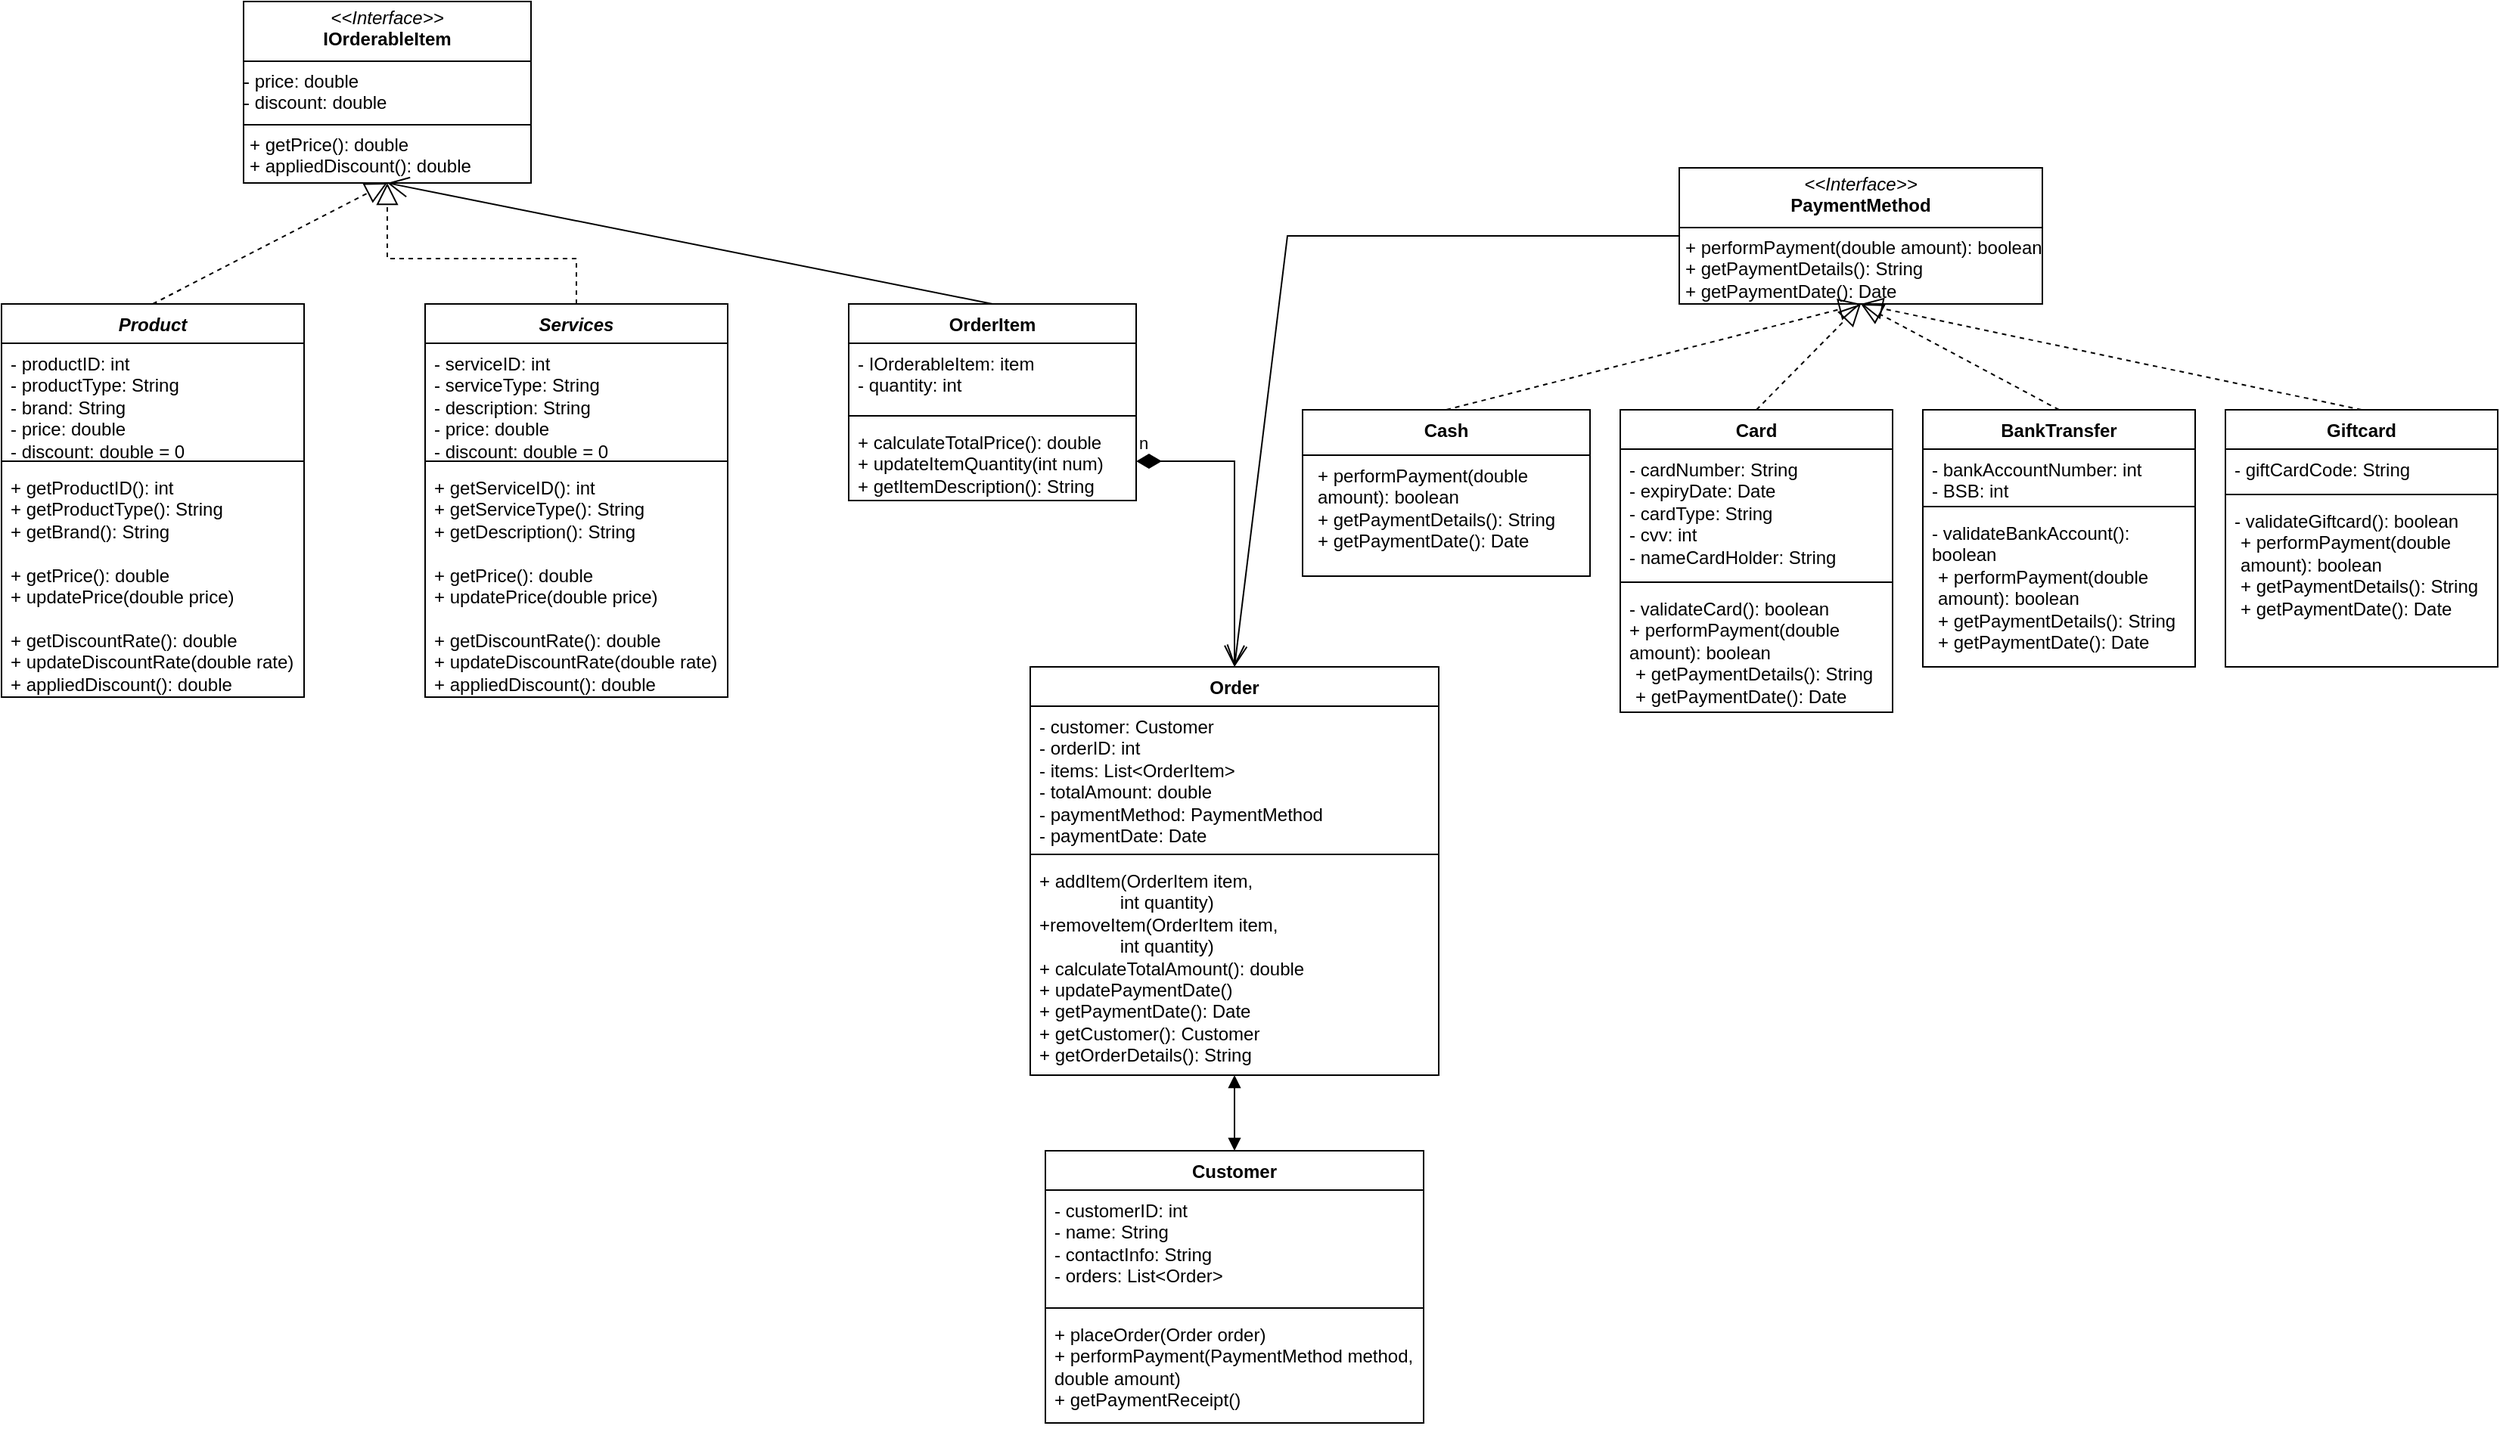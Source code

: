 <mxfile version="24.7.7">
  <diagram id="C5RBs43oDa-KdzZeNtuy" name="Page-1">
    <mxGraphModel dx="1062" dy="660" grid="1" gridSize="10" guides="1" tooltips="1" connect="1" arrows="1" fold="1" page="1" pageScale="1" pageWidth="827" pageHeight="1169" math="0" shadow="0">
      <root>
        <mxCell id="WIyWlLk6GJQsqaUBKTNV-0" />
        <mxCell id="WIyWlLk6GJQsqaUBKTNV-1" parent="WIyWlLk6GJQsqaUBKTNV-0" />
        <mxCell id="La_RRNZVuLIvbcE8odbd-0" value="&lt;i&gt;Product&lt;/i&gt;" style="swimlane;fontStyle=1;align=center;verticalAlign=top;childLayout=stackLayout;horizontal=1;startSize=26;horizontalStack=0;resizeParent=1;resizeParentMax=0;resizeLast=0;collapsible=1;marginBottom=0;whiteSpace=wrap;html=1;" parent="WIyWlLk6GJQsqaUBKTNV-1" vertex="1">
          <mxGeometry y="240" width="200" height="260" as="geometry" />
        </mxCell>
        <mxCell id="La_RRNZVuLIvbcE8odbd-1" value="&lt;div&gt;- productID: int&lt;/div&gt;- productType: String&lt;div&gt;- brand: String&lt;br&gt;&lt;div&gt;- price: double&lt;/div&gt;&lt;/div&gt;&lt;div&gt;- discount: double = 0&lt;/div&gt;" style="text;strokeColor=none;fillColor=none;align=left;verticalAlign=top;spacingLeft=4;spacingRight=4;overflow=hidden;rotatable=0;points=[[0,0.5],[1,0.5]];portConstraint=eastwest;whiteSpace=wrap;html=1;" parent="La_RRNZVuLIvbcE8odbd-0" vertex="1">
          <mxGeometry y="26" width="200" height="74" as="geometry" />
        </mxCell>
        <mxCell id="La_RRNZVuLIvbcE8odbd-2" value="" style="line;strokeWidth=1;fillColor=none;align=left;verticalAlign=middle;spacingTop=-1;spacingLeft=3;spacingRight=3;rotatable=0;labelPosition=right;points=[];portConstraint=eastwest;strokeColor=inherit;" parent="La_RRNZVuLIvbcE8odbd-0" vertex="1">
          <mxGeometry y="100" width="200" height="8" as="geometry" />
        </mxCell>
        <mxCell id="La_RRNZVuLIvbcE8odbd-3" value="&lt;div&gt;+ getProductID(): int&lt;/div&gt;&lt;div&gt;&lt;span style=&quot;background-color: initial;&quot;&gt;+ getProductType(): String&lt;/span&gt;&lt;br&gt;&lt;/div&gt;&lt;div&gt;&lt;div&gt;+ getBrand(): String&lt;/div&gt;&lt;/div&gt;&lt;div&gt;&lt;span style=&quot;background-color: initial;&quot;&gt;&lt;br&gt;&lt;/span&gt;&lt;/div&gt;&lt;div&gt;&lt;div&gt;+ getPrice(): double&lt;/div&gt;&lt;div&gt;+ updatePrice(double price)&lt;/div&gt;&lt;div&gt;&lt;br&gt;&lt;/div&gt;&lt;div&gt;+ getDiscountRate(): double&lt;/div&gt;&lt;div&gt;+ updateDiscountRate(double rate)&lt;/div&gt;&lt;div&gt;+ appliedDiscount(): double&lt;/div&gt;&lt;/div&gt;" style="text;strokeColor=none;fillColor=none;align=left;verticalAlign=top;spacingLeft=4;spacingRight=4;overflow=hidden;rotatable=0;points=[[0,0.5],[1,0.5]];portConstraint=eastwest;whiteSpace=wrap;html=1;" parent="La_RRNZVuLIvbcE8odbd-0" vertex="1">
          <mxGeometry y="108" width="200" height="152" as="geometry" />
        </mxCell>
        <mxCell id="La_RRNZVuLIvbcE8odbd-4" value="&lt;i&gt;Services&lt;/i&gt;" style="swimlane;fontStyle=1;align=center;verticalAlign=top;childLayout=stackLayout;horizontal=1;startSize=26;horizontalStack=0;resizeParent=1;resizeParentMax=0;resizeLast=0;collapsible=1;marginBottom=0;whiteSpace=wrap;html=1;" parent="WIyWlLk6GJQsqaUBKTNV-1" vertex="1">
          <mxGeometry x="280" y="240" width="200" height="260" as="geometry" />
        </mxCell>
        <mxCell id="La_RRNZVuLIvbcE8odbd-5" value="- serviceID: int&amp;nbsp;&lt;div&gt;- serviceType: String&lt;br&gt;&lt;div&gt;- description: String&amp;nbsp;&lt;/div&gt;&lt;div&gt;- price: double&lt;/div&gt;&lt;/div&gt;&lt;div&gt;- discount: double = 0&lt;/div&gt;" style="text;strokeColor=none;fillColor=none;align=left;verticalAlign=top;spacingLeft=4;spacingRight=4;overflow=hidden;rotatable=0;points=[[0,0.5],[1,0.5]];portConstraint=eastwest;whiteSpace=wrap;html=1;" parent="La_RRNZVuLIvbcE8odbd-4" vertex="1">
          <mxGeometry y="26" width="200" height="74" as="geometry" />
        </mxCell>
        <mxCell id="La_RRNZVuLIvbcE8odbd-6" value="" style="line;strokeWidth=1;fillColor=none;align=left;verticalAlign=middle;spacingTop=-1;spacingLeft=3;spacingRight=3;rotatable=0;labelPosition=right;points=[];portConstraint=eastwest;strokeColor=inherit;" parent="La_RRNZVuLIvbcE8odbd-4" vertex="1">
          <mxGeometry y="100" width="200" height="8" as="geometry" />
        </mxCell>
        <mxCell id="La_RRNZVuLIvbcE8odbd-7" value="+ getServiceID(): int&lt;div&gt;+ getServiceType(): String&lt;/div&gt;&lt;div&gt;+ getDescription(): String&lt;/div&gt;&lt;div&gt;&lt;div&gt;&lt;br&gt;&lt;/div&gt;&lt;div&gt;+ getPrice(): double&lt;/div&gt;&lt;div&gt;+ updatePrice(double price)&lt;/div&gt;&lt;div&gt;&lt;br&gt;&lt;/div&gt;&lt;div&gt;+ getDiscountRate(): double&lt;/div&gt;&lt;div&gt;+ updateDiscountRate(double rate)&lt;/div&gt;&lt;div&gt;+ appliedDiscount(): double&lt;/div&gt;&lt;div&gt;&lt;br&gt;&lt;/div&gt;&lt;/div&gt;" style="text;strokeColor=none;fillColor=none;align=left;verticalAlign=top;spacingLeft=4;spacingRight=4;overflow=hidden;rotatable=0;points=[[0,0.5],[1,0.5]];portConstraint=eastwest;whiteSpace=wrap;html=1;" parent="La_RRNZVuLIvbcE8odbd-4" vertex="1">
          <mxGeometry y="108" width="200" height="152" as="geometry" />
        </mxCell>
        <mxCell id="La_RRNZVuLIvbcE8odbd-8" value="Customer" style="swimlane;fontStyle=1;align=center;verticalAlign=top;childLayout=stackLayout;horizontal=1;startSize=26;horizontalStack=0;resizeParent=1;resizeParentMax=0;resizeLast=0;collapsible=1;marginBottom=0;whiteSpace=wrap;html=1;" parent="WIyWlLk6GJQsqaUBKTNV-1" vertex="1">
          <mxGeometry x="690" y="800" width="250" height="180" as="geometry" />
        </mxCell>
        <mxCell id="La_RRNZVuLIvbcE8odbd-9" value="&lt;div&gt;- customerID: int&lt;/div&gt;&lt;div&gt;- name: String&lt;/div&gt;&lt;div&gt;- contactInfo: String&lt;/div&gt;- orders: List&amp;lt;Order&amp;gt;" style="text;strokeColor=none;fillColor=none;align=left;verticalAlign=top;spacingLeft=4;spacingRight=4;overflow=hidden;rotatable=0;points=[[0,0.5],[1,0.5]];portConstraint=eastwest;whiteSpace=wrap;html=1;" parent="La_RRNZVuLIvbcE8odbd-8" vertex="1">
          <mxGeometry y="26" width="250" height="74" as="geometry" />
        </mxCell>
        <mxCell id="La_RRNZVuLIvbcE8odbd-10" value="" style="line;strokeWidth=1;fillColor=none;align=left;verticalAlign=middle;spacingTop=-1;spacingLeft=3;spacingRight=3;rotatable=0;labelPosition=right;points=[];portConstraint=eastwest;strokeColor=inherit;" parent="La_RRNZVuLIvbcE8odbd-8" vertex="1">
          <mxGeometry y="100" width="250" height="8" as="geometry" />
        </mxCell>
        <mxCell id="La_RRNZVuLIvbcE8odbd-11" value="&lt;div&gt;+ placeOrder(Order order)&lt;/div&gt;&lt;div&gt;+ performPayment(PaymentMethod method, double amount)&lt;/div&gt;&lt;div&gt;+ getPaymentReceipt(&lt;span style=&quot;background-color: initial;&quot;&gt;)&lt;/span&gt;&lt;/div&gt;" style="text;strokeColor=none;fillColor=none;align=left;verticalAlign=top;spacingLeft=4;spacingRight=4;overflow=hidden;rotatable=0;points=[[0,0.5],[1,0.5]];portConstraint=eastwest;whiteSpace=wrap;html=1;" parent="La_RRNZVuLIvbcE8odbd-8" vertex="1">
          <mxGeometry y="108" width="250" height="72" as="geometry" />
        </mxCell>
        <mxCell id="aj6CpD3JHdMNbLfAdznn-0" value="&lt;p style=&quot;margin:0px;margin-top:4px;text-align:center;&quot;&gt;&lt;i&gt;&amp;lt;&amp;lt;Interface&amp;gt;&amp;gt;&lt;/i&gt;&lt;br&gt;&lt;b&gt;IOrderableItem&lt;/b&gt;&lt;/p&gt;&lt;hr size=&quot;1&quot; style=&quot;border-style:solid;&quot;&gt;&lt;div&gt;- price: double&lt;/div&gt;&lt;div&gt;- discount: double&amp;nbsp;&lt;/div&gt;&lt;hr size=&quot;1&quot; style=&quot;border-style:solid;&quot;&gt;&lt;p style=&quot;margin: 0px 0px 0px 4px;&quot;&gt;+ getPrice(): double&lt;/p&gt;&lt;p style=&quot;margin: 0px 0px 0px 4px;&quot;&gt;+ appliedDiscount(): double&lt;/p&gt;" style="verticalAlign=top;align=left;overflow=fill;html=1;whiteSpace=wrap;" vertex="1" parent="WIyWlLk6GJQsqaUBKTNV-1">
          <mxGeometry x="160" y="40" width="190" height="120" as="geometry" />
        </mxCell>
        <mxCell id="aj6CpD3JHdMNbLfAdznn-6" value="" style="endArrow=block;dashed=1;endFill=0;endSize=12;html=1;rounded=0;exitX=0.5;exitY=0;exitDx=0;exitDy=0;entryX=0.5;entryY=1;entryDx=0;entryDy=0;" edge="1" parent="WIyWlLk6GJQsqaUBKTNV-1" source="La_RRNZVuLIvbcE8odbd-0" target="aj6CpD3JHdMNbLfAdznn-0">
          <mxGeometry width="160" relative="1" as="geometry">
            <mxPoint x="50" y="210" as="sourcePoint" />
            <mxPoint x="340" y="240" as="targetPoint" />
          </mxGeometry>
        </mxCell>
        <mxCell id="aj6CpD3JHdMNbLfAdznn-7" value="" style="endArrow=block;dashed=1;endFill=0;endSize=12;html=1;rounded=0;exitX=0.5;exitY=0;exitDx=0;exitDy=0;entryX=0.5;entryY=1;entryDx=0;entryDy=0;" edge="1" parent="WIyWlLk6GJQsqaUBKTNV-1" source="La_RRNZVuLIvbcE8odbd-4" target="aj6CpD3JHdMNbLfAdznn-0">
          <mxGeometry width="160" relative="1" as="geometry">
            <mxPoint x="410" y="290" as="sourcePoint" />
            <mxPoint x="250" y="190" as="targetPoint" />
            <Array as="points">
              <mxPoint x="380" y="210" />
              <mxPoint x="255" y="210" />
            </Array>
          </mxGeometry>
        </mxCell>
        <mxCell id="aj6CpD3JHdMNbLfAdznn-12" value="OrderItem" style="swimlane;fontStyle=1;align=center;verticalAlign=top;childLayout=stackLayout;horizontal=1;startSize=26;horizontalStack=0;resizeParent=1;resizeParentMax=0;resizeLast=0;collapsible=1;marginBottom=0;whiteSpace=wrap;html=1;" vertex="1" parent="WIyWlLk6GJQsqaUBKTNV-1">
          <mxGeometry x="560" y="240" width="190" height="130" as="geometry" />
        </mxCell>
        <mxCell id="aj6CpD3JHdMNbLfAdznn-13" value="- IOrderableItem: item&lt;div&gt;- quantity: int&lt;/div&gt;" style="text;strokeColor=none;fillColor=none;align=left;verticalAlign=top;spacingLeft=4;spacingRight=4;overflow=hidden;rotatable=0;points=[[0,0.5],[1,0.5]];portConstraint=eastwest;whiteSpace=wrap;html=1;" vertex="1" parent="aj6CpD3JHdMNbLfAdznn-12">
          <mxGeometry y="26" width="190" height="44" as="geometry" />
        </mxCell>
        <mxCell id="aj6CpD3JHdMNbLfAdznn-14" value="" style="line;strokeWidth=1;fillColor=none;align=left;verticalAlign=middle;spacingTop=-1;spacingLeft=3;spacingRight=3;rotatable=0;labelPosition=right;points=[];portConstraint=eastwest;strokeColor=inherit;" vertex="1" parent="aj6CpD3JHdMNbLfAdznn-12">
          <mxGeometry y="70" width="190" height="8" as="geometry" />
        </mxCell>
        <mxCell id="aj6CpD3JHdMNbLfAdznn-15" value="+ calculateTotalPrice(): double&lt;div&gt;+ updateItemQuantity(int num)&lt;br&gt;&lt;div&gt;+ getItemDescription(): String&lt;br&gt;&lt;div&gt;&lt;br&gt;&lt;/div&gt;&lt;/div&gt;&lt;/div&gt;" style="text;strokeColor=none;fillColor=none;align=left;verticalAlign=top;spacingLeft=4;spacingRight=4;overflow=hidden;rotatable=0;points=[[0,0.5],[1,0.5]];portConstraint=eastwest;whiteSpace=wrap;html=1;" vertex="1" parent="aj6CpD3JHdMNbLfAdznn-12">
          <mxGeometry y="78" width="190" height="52" as="geometry" />
        </mxCell>
        <mxCell id="aj6CpD3JHdMNbLfAdznn-17" value="" style="endArrow=open;endFill=1;endSize=12;html=1;rounded=0;exitX=0.5;exitY=0;exitDx=0;exitDy=0;entryX=0.5;entryY=1;entryDx=0;entryDy=0;" edge="1" parent="WIyWlLk6GJQsqaUBKTNV-1" source="aj6CpD3JHdMNbLfAdznn-12" target="aj6CpD3JHdMNbLfAdznn-0">
          <mxGeometry width="160" relative="1" as="geometry">
            <mxPoint x="610" y="150" as="sourcePoint" />
            <mxPoint x="480" y="150" as="targetPoint" />
          </mxGeometry>
        </mxCell>
        <mxCell id="aj6CpD3JHdMNbLfAdznn-18" value="Order" style="swimlane;fontStyle=1;align=center;verticalAlign=top;childLayout=stackLayout;horizontal=1;startSize=26;horizontalStack=0;resizeParent=1;resizeParentMax=0;resizeLast=0;collapsible=1;marginBottom=0;whiteSpace=wrap;html=1;" vertex="1" parent="WIyWlLk6GJQsqaUBKTNV-1">
          <mxGeometry x="680" y="480" width="270" height="270" as="geometry" />
        </mxCell>
        <mxCell id="aj6CpD3JHdMNbLfAdznn-19" value="&lt;div&gt;- customer: Customer&lt;/div&gt;&lt;div&gt;- orderID: int&lt;/div&gt;- items&lt;span style=&quot;background-color: initial;&quot;&gt;: List&amp;lt;OrderItem&amp;gt;&amp;nbsp;&lt;/span&gt;&lt;div&gt;&lt;span style=&quot;background-color: initial;&quot;&gt;- totalAmount: double&amp;nbsp;&lt;/span&gt;&lt;/div&gt;&lt;div&gt;&lt;span style=&quot;background-color: initial;&quot;&gt;- paymentMethod: PaymentMethod&lt;/span&gt;&lt;/div&gt;&lt;div&gt;-&lt;span style=&quot;background-color: initial;&quot;&gt;&amp;nbsp;payment&lt;/span&gt;&lt;span style=&quot;background-color: initial;&quot;&gt;Date: Date&lt;/span&gt;&lt;br&gt;&lt;/div&gt;" style="text;strokeColor=none;fillColor=none;align=left;verticalAlign=top;spacingLeft=4;spacingRight=4;overflow=hidden;rotatable=0;points=[[0,0.5],[1,0.5]];portConstraint=eastwest;whiteSpace=wrap;html=1;" vertex="1" parent="aj6CpD3JHdMNbLfAdznn-18">
          <mxGeometry y="26" width="270" height="94" as="geometry" />
        </mxCell>
        <mxCell id="aj6CpD3JHdMNbLfAdznn-20" value="" style="line;strokeWidth=1;fillColor=none;align=left;verticalAlign=middle;spacingTop=-1;spacingLeft=3;spacingRight=3;rotatable=0;labelPosition=right;points=[];portConstraint=eastwest;strokeColor=inherit;" vertex="1" parent="aj6CpD3JHdMNbLfAdznn-18">
          <mxGeometry y="120" width="270" height="8" as="geometry" />
        </mxCell>
        <mxCell id="aj6CpD3JHdMNbLfAdznn-21" value="+ addItem(OrderItem item,&lt;div&gt;&lt;span style=&quot;white-space: pre;&quot;&gt;&#x9;&lt;/span&gt;&lt;span style=&quot;white-space: pre;&quot;&gt;&#x9;&lt;/span&gt;int quantity)&lt;/div&gt;&lt;div&gt;+removeItem(&lt;span style=&quot;background-color: initial;&quot;&gt;OrderItem item,&lt;/span&gt;&lt;/div&gt;&lt;div&gt;&lt;span style=&quot;white-space: pre;&quot;&gt;&#x9;&lt;/span&gt;&lt;span style=&quot;white-space: pre;&quot;&gt;&#x9;&lt;/span&gt;int quantity)&lt;/div&gt;&lt;div&gt;+ calculateTotalAmount(): double&lt;/div&gt;&lt;div&gt;+ updatePaymentDate()&lt;/div&gt;&lt;div&gt;+ getPaymentDate(): Date&lt;/div&gt;&lt;div&gt;+ getCustomer(): Customer&lt;/div&gt;&lt;div&gt;+ getOrderDetails(): String&lt;/div&gt;" style="text;strokeColor=none;fillColor=none;align=left;verticalAlign=top;spacingLeft=4;spacingRight=4;overflow=hidden;rotatable=0;points=[[0,0.5],[1,0.5]];portConstraint=eastwest;whiteSpace=wrap;html=1;" vertex="1" parent="aj6CpD3JHdMNbLfAdznn-18">
          <mxGeometry y="128" width="270" height="142" as="geometry" />
        </mxCell>
        <mxCell id="aj6CpD3JHdMNbLfAdznn-31" value="&lt;p style=&quot;margin:0px;margin-top:4px;text-align:center;&quot;&gt;&lt;i&gt;&amp;lt;&amp;lt;Interface&amp;gt;&amp;gt;&lt;/i&gt;&lt;br&gt;&lt;b&gt;PaymentMethod&lt;/b&gt;&lt;/p&gt;&lt;hr size=&quot;1&quot; style=&quot;border-style:solid;&quot;&gt;&lt;p style=&quot;margin: 0px 0px 0px 4px;&quot;&gt;+ performPayment(double amount):&lt;span style=&quot;background-color: initial;&quot;&gt;&amp;nbsp;&lt;/span&gt;&lt;span style=&quot;background-color: initial;&quot;&gt;boolean&lt;/span&gt;&lt;/p&gt;&lt;p style=&quot;margin: 0px 0px 0px 4px;&quot;&gt;+ getPaymentDetails():&amp;nbsp;&lt;span style=&quot;background-color: initial;&quot;&gt;String&lt;/span&gt;&lt;/p&gt;&lt;p style=&quot;margin: 0px 0px 0px 4px;&quot;&gt;&lt;span style=&quot;background-color: initial;&quot;&gt;+ getPaymentDate(): Date&lt;/span&gt;&lt;/p&gt;" style="verticalAlign=top;align=left;overflow=fill;html=1;whiteSpace=wrap;" vertex="1" parent="WIyWlLk6GJQsqaUBKTNV-1">
          <mxGeometry x="1109" y="150" width="240" height="90" as="geometry" />
        </mxCell>
        <mxCell id="aj6CpD3JHdMNbLfAdznn-37" value="Card" style="swimlane;fontStyle=1;align=center;verticalAlign=top;childLayout=stackLayout;horizontal=1;startSize=26;horizontalStack=0;resizeParent=1;resizeParentMax=0;resizeLast=0;collapsible=1;marginBottom=0;whiteSpace=wrap;html=1;" vertex="1" parent="WIyWlLk6GJQsqaUBKTNV-1">
          <mxGeometry x="1070" y="310" width="180" height="200" as="geometry" />
        </mxCell>
        <mxCell id="aj6CpD3JHdMNbLfAdznn-38" value="- cardNumber: String&lt;div&gt;- expiryDate: Date&lt;/div&gt;&lt;div&gt;- cardType: String&amp;nbsp;&lt;/div&gt;&lt;div&gt;- cvv: int&lt;/div&gt;&lt;div&gt;- nameCardHolder: String&lt;/div&gt;" style="text;strokeColor=none;fillColor=none;align=left;verticalAlign=top;spacingLeft=4;spacingRight=4;overflow=hidden;rotatable=0;points=[[0,0.5],[1,0.5]];portConstraint=eastwest;whiteSpace=wrap;html=1;" vertex="1" parent="aj6CpD3JHdMNbLfAdznn-37">
          <mxGeometry y="26" width="180" height="84" as="geometry" />
        </mxCell>
        <mxCell id="aj6CpD3JHdMNbLfAdznn-39" value="" style="line;strokeWidth=1;fillColor=none;align=left;verticalAlign=middle;spacingTop=-1;spacingLeft=3;spacingRight=3;rotatable=0;labelPosition=right;points=[];portConstraint=eastwest;strokeColor=inherit;" vertex="1" parent="aj6CpD3JHdMNbLfAdznn-37">
          <mxGeometry y="110" width="180" height="8" as="geometry" />
        </mxCell>
        <mxCell id="aj6CpD3JHdMNbLfAdznn-40" value="- validateCard(): boolean&lt;div&gt;&lt;span style=&quot;background-color: initial;&quot;&gt;+ performPayment(double amount):&lt;/span&gt;&lt;span style=&quot;background-color: initial;&quot;&gt;&amp;nbsp;&lt;/span&gt;&lt;span style=&quot;background-color: initial;&quot;&gt;boolean&lt;/span&gt;&lt;div&gt;&lt;p style=&quot;margin: 0px 0px 0px 4px;&quot;&gt;+ getPaymentDetails():&amp;nbsp;&lt;span style=&quot;background-color: initial;&quot;&gt;String&lt;/span&gt;&lt;/p&gt;&lt;p style=&quot;margin: 0px 0px 0px 4px;&quot;&gt;+ getPaymentDate(): Date&lt;span style=&quot;background-color: initial;&quot;&gt;&lt;br&gt;&lt;/span&gt;&lt;/p&gt;&lt;/div&gt;&lt;/div&gt;" style="text;strokeColor=none;fillColor=none;align=left;verticalAlign=top;spacingLeft=4;spacingRight=4;overflow=hidden;rotatable=0;points=[[0,0.5],[1,0.5]];portConstraint=eastwest;whiteSpace=wrap;html=1;" vertex="1" parent="aj6CpD3JHdMNbLfAdznn-37">
          <mxGeometry y="118" width="180" height="82" as="geometry" />
        </mxCell>
        <mxCell id="aj6CpD3JHdMNbLfAdznn-41" value="Cash" style="swimlane;fontStyle=1;align=center;verticalAlign=top;childLayout=stackLayout;horizontal=1;startSize=30;horizontalStack=0;resizeParent=1;resizeParentMax=0;resizeLast=0;collapsible=1;marginBottom=0;whiteSpace=wrap;html=1;" vertex="1" parent="WIyWlLk6GJQsqaUBKTNV-1">
          <mxGeometry x="860" y="310" width="190" height="110" as="geometry">
            <mxRectangle x="860" y="310" width="70" height="30" as="alternateBounds" />
          </mxGeometry>
        </mxCell>
        <mxCell id="aj6CpD3JHdMNbLfAdznn-44" value="&lt;p style=&quot;margin: 0px 0px 0px 4px;&quot;&gt;+ performPayment(double amount):&lt;span style=&quot;background-color: initial;&quot;&gt;&amp;nbsp;&lt;/span&gt;&lt;span style=&quot;background-color: initial;&quot;&gt;boolean&lt;/span&gt;&lt;/p&gt;&lt;p style=&quot;margin: 0px 0px 0px 4px;&quot;&gt;+ getPaymentDetails():&amp;nbsp;&lt;span style=&quot;background-color: initial;&quot;&gt;String&lt;/span&gt;&lt;/p&gt;&lt;p style=&quot;margin: 0px 0px 0px 4px;&quot;&gt;+ getPaymentDate(): Date&lt;span style=&quot;background-color: initial;&quot;&gt;&lt;br&gt;&lt;/span&gt;&lt;/p&gt;" style="text;strokeColor=none;fillColor=none;align=left;verticalAlign=top;spacingLeft=4;spacingRight=4;overflow=hidden;rotatable=0;points=[[0,0.5],[1,0.5]];portConstraint=eastwest;whiteSpace=wrap;html=1;" vertex="1" parent="aj6CpD3JHdMNbLfAdznn-41">
          <mxGeometry y="30" width="190" height="80" as="geometry" />
        </mxCell>
        <mxCell id="aj6CpD3JHdMNbLfAdznn-45" value="BankTransfer" style="swimlane;fontStyle=1;align=center;verticalAlign=top;childLayout=stackLayout;horizontal=1;startSize=26;horizontalStack=0;resizeParent=1;resizeParentMax=0;resizeLast=0;collapsible=1;marginBottom=0;whiteSpace=wrap;html=1;" vertex="1" parent="WIyWlLk6GJQsqaUBKTNV-1">
          <mxGeometry x="1270" y="310" width="180" height="170" as="geometry" />
        </mxCell>
        <mxCell id="aj6CpD3JHdMNbLfAdznn-46" value="- bankAccountNumber: int&lt;div&gt;- BSB: int&lt;/div&gt;" style="text;strokeColor=none;fillColor=none;align=left;verticalAlign=top;spacingLeft=4;spacingRight=4;overflow=hidden;rotatable=0;points=[[0,0.5],[1,0.5]];portConstraint=eastwest;whiteSpace=wrap;html=1;" vertex="1" parent="aj6CpD3JHdMNbLfAdznn-45">
          <mxGeometry y="26" width="180" height="34" as="geometry" />
        </mxCell>
        <mxCell id="aj6CpD3JHdMNbLfAdznn-47" value="" style="line;strokeWidth=1;fillColor=none;align=left;verticalAlign=middle;spacingTop=-1;spacingLeft=3;spacingRight=3;rotatable=0;labelPosition=right;points=[];portConstraint=eastwest;strokeColor=inherit;" vertex="1" parent="aj6CpD3JHdMNbLfAdznn-45">
          <mxGeometry y="60" width="180" height="8" as="geometry" />
        </mxCell>
        <mxCell id="aj6CpD3JHdMNbLfAdznn-48" value="- validateBankAccount(): boolean&lt;div&gt;&lt;p style=&quot;margin: 0px 0px 0px 4px;&quot;&gt;+ performPayment(double amount):&lt;span style=&quot;background-color: initial;&quot;&gt;&amp;nbsp;&lt;/span&gt;&lt;span style=&quot;background-color: initial;&quot;&gt;boolean&lt;/span&gt;&lt;/p&gt;&lt;p style=&quot;margin: 0px 0px 0px 4px;&quot;&gt;+ getPaymentDetails():&amp;nbsp;&lt;span style=&quot;background-color: initial;&quot;&gt;String&lt;/span&gt;&lt;/p&gt;&lt;p style=&quot;margin: 0px 0px 0px 4px;&quot;&gt;+ getPaymentDate(): Date&lt;/p&gt;&lt;/div&gt;" style="text;strokeColor=none;fillColor=none;align=left;verticalAlign=top;spacingLeft=4;spacingRight=4;overflow=hidden;rotatable=0;points=[[0,0.5],[1,0.5]];portConstraint=eastwest;whiteSpace=wrap;html=1;" vertex="1" parent="aj6CpD3JHdMNbLfAdznn-45">
          <mxGeometry y="68" width="180" height="102" as="geometry" />
        </mxCell>
        <mxCell id="aj6CpD3JHdMNbLfAdznn-49" value="Giftcard" style="swimlane;fontStyle=1;align=center;verticalAlign=top;childLayout=stackLayout;horizontal=1;startSize=26;horizontalStack=0;resizeParent=1;resizeParentMax=0;resizeLast=0;collapsible=1;marginBottom=0;whiteSpace=wrap;html=1;" vertex="1" parent="WIyWlLk6GJQsqaUBKTNV-1">
          <mxGeometry x="1470" y="310" width="180" height="170" as="geometry" />
        </mxCell>
        <mxCell id="aj6CpD3JHdMNbLfAdznn-50" value="- giftCardCode: String" style="text;strokeColor=none;fillColor=none;align=left;verticalAlign=top;spacingLeft=4;spacingRight=4;overflow=hidden;rotatable=0;points=[[0,0.5],[1,0.5]];portConstraint=eastwest;whiteSpace=wrap;html=1;" vertex="1" parent="aj6CpD3JHdMNbLfAdznn-49">
          <mxGeometry y="26" width="180" height="26" as="geometry" />
        </mxCell>
        <mxCell id="aj6CpD3JHdMNbLfAdznn-51" value="" style="line;strokeWidth=1;fillColor=none;align=left;verticalAlign=middle;spacingTop=-1;spacingLeft=3;spacingRight=3;rotatable=0;labelPosition=right;points=[];portConstraint=eastwest;strokeColor=inherit;" vertex="1" parent="aj6CpD3JHdMNbLfAdznn-49">
          <mxGeometry y="52" width="180" height="8" as="geometry" />
        </mxCell>
        <mxCell id="aj6CpD3JHdMNbLfAdznn-52" value="- validateGiftcard(): boolean&lt;div&gt;&lt;p style=&quot;margin: 0px 0px 0px 4px;&quot;&gt;+ performPayment(double amount):&lt;span style=&quot;background-color: initial;&quot;&gt;&amp;nbsp;&lt;/span&gt;&lt;span style=&quot;background-color: initial;&quot;&gt;boolean&lt;/span&gt;&lt;/p&gt;&lt;p style=&quot;margin: 0px 0px 0px 4px;&quot;&gt;+ getPaymentDetails():&amp;nbsp;&lt;span style=&quot;background-color: initial;&quot;&gt;String&lt;/span&gt;&lt;/p&gt;&lt;p style=&quot;margin: 0px 0px 0px 4px;&quot;&gt;+ getPaymentDate(): Date&lt;/p&gt;&lt;/div&gt;" style="text;strokeColor=none;fillColor=none;align=left;verticalAlign=top;spacingLeft=4;spacingRight=4;overflow=hidden;rotatable=0;points=[[0,0.5],[1,0.5]];portConstraint=eastwest;whiteSpace=wrap;html=1;" vertex="1" parent="aj6CpD3JHdMNbLfAdznn-49">
          <mxGeometry y="60" width="180" height="110" as="geometry" />
        </mxCell>
        <mxCell id="aj6CpD3JHdMNbLfAdznn-53" value="" style="endArrow=block;dashed=1;endFill=0;endSize=12;html=1;rounded=0;exitX=0.5;exitY=0;exitDx=0;exitDy=0;entryX=0.5;entryY=1;entryDx=0;entryDy=0;" edge="1" parent="WIyWlLk6GJQsqaUBKTNV-1" source="aj6CpD3JHdMNbLfAdznn-41" target="aj6CpD3JHdMNbLfAdznn-31">
          <mxGeometry width="160" relative="1" as="geometry">
            <mxPoint x="1079" y="450" as="sourcePoint" />
            <mxPoint x="1239" y="450" as="targetPoint" />
          </mxGeometry>
        </mxCell>
        <mxCell id="aj6CpD3JHdMNbLfAdznn-57" value="" style="endArrow=block;dashed=1;endFill=0;endSize=12;html=1;rounded=0;exitX=0.5;exitY=0;exitDx=0;exitDy=0;entryX=0.5;entryY=1;entryDx=0;entryDy=0;" edge="1" parent="WIyWlLk6GJQsqaUBKTNV-1" source="aj6CpD3JHdMNbLfAdznn-37" target="aj6CpD3JHdMNbLfAdznn-31">
          <mxGeometry width="160" relative="1" as="geometry">
            <mxPoint x="880" y="320" as="sourcePoint" />
            <mxPoint x="1239" y="250" as="targetPoint" />
          </mxGeometry>
        </mxCell>
        <mxCell id="aj6CpD3JHdMNbLfAdznn-58" value="" style="endArrow=block;dashed=1;endFill=0;endSize=12;html=1;rounded=0;exitX=0.5;exitY=0;exitDx=0;exitDy=0;entryX=0.5;entryY=1;entryDx=0;entryDy=0;" edge="1" parent="WIyWlLk6GJQsqaUBKTNV-1" source="aj6CpD3JHdMNbLfAdznn-45" target="aj6CpD3JHdMNbLfAdznn-31">
          <mxGeometry width="160" relative="1" as="geometry">
            <mxPoint x="1119" y="320" as="sourcePoint" />
            <mxPoint x="1239" y="250" as="targetPoint" />
          </mxGeometry>
        </mxCell>
        <mxCell id="aj6CpD3JHdMNbLfAdznn-59" value="" style="endArrow=block;dashed=1;endFill=0;endSize=12;html=1;rounded=0;exitX=0.5;exitY=0;exitDx=0;exitDy=0;entryX=0.5;entryY=1;entryDx=0;entryDy=0;" edge="1" parent="WIyWlLk6GJQsqaUBKTNV-1" source="aj6CpD3JHdMNbLfAdznn-49" target="aj6CpD3JHdMNbLfAdznn-31">
          <mxGeometry width="160" relative="1" as="geometry">
            <mxPoint x="1599" y="310" as="sourcePoint" />
            <mxPoint x="1419" y="250" as="targetPoint" />
          </mxGeometry>
        </mxCell>
        <mxCell id="aj6CpD3JHdMNbLfAdznn-61" value="n" style="endArrow=open;html=1;endSize=12;startArrow=diamondThin;startSize=14;startFill=1;edgeStyle=orthogonalEdgeStyle;align=left;verticalAlign=bottom;rounded=0;exitX=1;exitY=0.5;exitDx=0;exitDy=0;entryX=0.5;entryY=0;entryDx=0;entryDy=0;" edge="1" parent="WIyWlLk6GJQsqaUBKTNV-1" source="aj6CpD3JHdMNbLfAdznn-15" target="aj6CpD3JHdMNbLfAdznn-18">
          <mxGeometry x="-1" y="3" relative="1" as="geometry">
            <mxPoint x="600" y="450" as="sourcePoint" />
            <mxPoint x="760" y="450" as="targetPoint" />
          </mxGeometry>
        </mxCell>
        <mxCell id="aj6CpD3JHdMNbLfAdznn-62" value="" style="endArrow=open;endFill=1;endSize=12;html=1;rounded=0;exitX=0;exitY=0.5;exitDx=0;exitDy=0;entryX=0.5;entryY=0;entryDx=0;entryDy=0;" edge="1" parent="WIyWlLk6GJQsqaUBKTNV-1" source="aj6CpD3JHdMNbLfAdznn-31" target="aj6CpD3JHdMNbLfAdznn-18">
          <mxGeometry width="160" relative="1" as="geometry">
            <mxPoint x="860" y="194.33" as="sourcePoint" />
            <mxPoint x="1020" y="194.33" as="targetPoint" />
            <Array as="points">
              <mxPoint x="850" y="195" />
            </Array>
          </mxGeometry>
        </mxCell>
        <mxCell id="aj6CpD3JHdMNbLfAdznn-63" value="" style="endArrow=block;startArrow=block;endFill=1;startFill=1;html=1;rounded=0;entryX=0.5;entryY=0;entryDx=0;entryDy=0;exitX=0.5;exitY=1;exitDx=0;exitDy=0;" edge="1" parent="WIyWlLk6GJQsqaUBKTNV-1" source="aj6CpD3JHdMNbLfAdznn-18" target="La_RRNZVuLIvbcE8odbd-8">
          <mxGeometry width="160" relative="1" as="geometry">
            <mxPoint x="710" y="730" as="sourcePoint" />
            <mxPoint x="870" y="730" as="targetPoint" />
          </mxGeometry>
        </mxCell>
      </root>
    </mxGraphModel>
  </diagram>
</mxfile>
